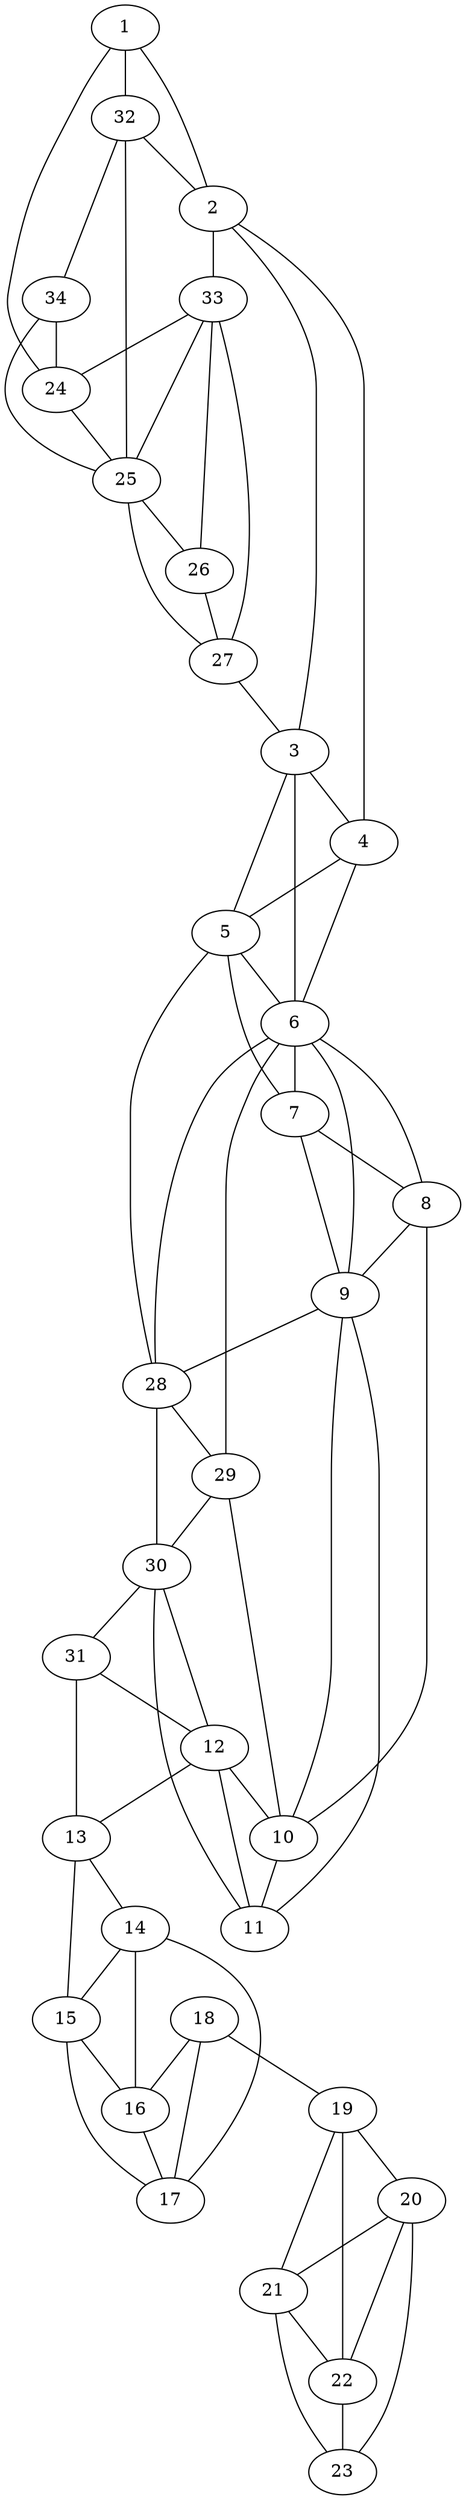 graph pdb1h7k {
	1	 [aaLength=12,
		sequence=VWFLEKLAHFDR,
		type=0];
	2	 [aaLength=5,
		sequence=KIFSE,
		type=0];
	1 -- 2	 [distance0="47.47147",
		frequency=1,
		type0=1];
	24	 [aaLength=10,
		sequence=SGAFGTFTVT,
		type=1];
	1 -- 24	 [distance0="67.82289",
		frequency=1,
		type0=2];
	32	 [aaLength=10,
		sequence=SGAFGTFTVT,
		type=1];
	1 -- 32	 [distance0="67.82289",
		frequency=1,
		type0=3];
	3	 [aaLength=3,
		sequence=PLK,
		type=0];
	2 -- 3	 [distance0="67.07055",
		frequency=1,
		type0=2];
	4	 [aaLength=10,
		sequence=FPDLNHIVKR,
		type=0];
	2 -- 4	 [distance0="71.82993",
		frequency=1,
		type0=3];
	33	 [aaLength=10,
		sequence=TEMFARFSTV,
		type=1];
	2 -- 33	 [distance0="4.0",
		frequency=1,
		type0=4];
	5	 [aaLength=11,
		sequence=MAYKWDFFSHL,
		type=0];
	3 -- 5	 [distance0="27.96456",
		frequency=1,
		type0=2];
	3 -- 4	 [distance0="8.271446",
		distance1="0.0",
		frequency=2,
		type0=1,
		type1=5];
	6	 [aaLength=3,
		sequence=PES,
		type=0];
	3 -- 6	 [distance0="35.19366",
		frequency=1,
		type0=3];
	4 -- 5	 [distance0="20.97616",
		distance1="8.0",
		frequency=2,
		type0=2,
		type1=4];
	4 -- 6	 [distance0="29.83376",
		frequency=1,
		type0=3];
	5 -- 6	 [distance0="11.84002",
		distance1="0.0",
		frequency=2,
		type0=1,
		type1=5];
	7	 [aaLength=10,
		sequence=LHQLTIDMSD,
		type=0];
	5 -- 7	 [distance0="17.17288",
		frequency=1,
		type0=2];
	6 -- 7	 [distance0="8.008413",
		distance1="0.0",
		frequency=2,
		type0=1,
		type1=5];
	8	 [aaLength=4,
		sequence=RGLP,
		type=0];
	6 -- 8	 [distance0="22.44959",
		frequency=1,
		type0=3];
	7 -- 8	 [distance0="14.81411",
		distance1="0.0",
		frequency=2,
		type0=2,
		type1=5];
	9	 [aaLength=5,
		sequence=YRFVH,
		type=0];
	8 -- 9	 [distance0="12.65074",
		distance1="2.0",
		frequency=2,
		type0=1,
		type1=4];
	9 -- 6	 [distance0="32.67544",
		frequency=1,
		type0=3];
	9 -- 7	 [distance0="25.67371",
		frequency=1,
		type0=2];
	28	 [aaLength=2,
		sequence=FG,
		type=1];
	9 -- 28	 [distance0="1.0",
		frequency=1,
		type0=4];
	10	 [aaLength=12,
		sequence=DDEAEALVGKDR,
		type=0];
	11	 [aaLength=13,
		sequence=SSQRDLFEAIERG,
		type=0];
	10 -- 11	 [distance0="23.66263",
		distance1="1.0",
		frequency=2,
		type0=1,
		type1=4];
	10 -- 8	 [distance0="44.55019",
		frequency=1,
		type0=3];
	10 -- 9	 [distance0="42.03718",
		frequency=1,
		type0=2];
	11 -- 9	 [distance0="51.04755",
		frequency=1,
		type0=3];
	30	 [aaLength=10,
		sequence=WKLQIQIMPE,
		type=1];
	11 -- 30	 [distance0="4.0",
		frequency=1,
		type0=4];
	12	 [aaLength=5,
		sequence=EASTV,
		type=0];
	12 -- 10	 [distance0="48.20521",
		frequency=1,
		type0=3];
	12 -- 11	 [distance0="32.47672",
		frequency=1,
		type0=1];
	13	 [aaLength=6,
		sequence=YFSDVE,
		type=0];
	12 -- 13	 [distance0="37.31389",
		frequency=1,
		type0=2];
	14	 [aaLength=8,
		sequence=KMLQGRLF,
		type=0];
	13 -- 14	 [distance0="25.62148",
		distance1="18.0",
		frequency=2,
		type0=1,
		type1=4];
	15	 [aaLength=9,
		sequence=DAHRYRLGV,
		type=0];
	13 -- 15	 [distance0="37.68702",
		frequency=1,
		type0=3];
	14 -- 15	 [distance0="14.47243",
		distance1="3.0",
		frequency=2,
		type0=1,
		type1=4];
	16	 [aaLength=5,
		sequence=HHQIP,
		type=0];
	14 -- 16	 [distance0="25.57142",
		frequency=1,
		type0=2];
	15 -- 16	 [distance0="14.27967",
		distance1="1.0",
		frequency=2,
		type0=1,
		type1=4];
	17	 [aaLength=5,
		sequence=PVNAP,
		type=0];
	16 -- 17	 [distance0="9.331276",
		distance1="0.0",
		frequency=2,
		type0=1,
		type1=5];
	17 -- 14	 [distance0="29.02919",
		frequency=1,
		type0=3];
	17 -- 15	 [distance0="21.01218",
		frequency=1,
		type0=2];
	18	 [aaLength=5,
		sequence=PDFKE,
		type=0];
	18 -- 16	 [distance0="46.2451",
		frequency=1,
		type0=3];
	18 -- 17	 [distance0="43.56845",
		frequency=1,
		type0=1];
	19	 [aaLength=5,
		sequence=HREDE,
		type=0];
	18 -- 19	 [distance0="44.06693",
		distance1="13.0",
		frequency=2,
		type0=2,
		type1=4];
	20	 [aaLength=9,
		sequence=SQPRALYEL,
		type=0];
	19 -- 20	 [distance0="20.58574",
		distance1="3.0",
		frequency=2,
		type0=1,
		type1=4];
	21	 [aaLength=17,
		sequence=DDEHQRMFARIAGELSQ,
		type=0];
	19 -- 21	 [distance0="30.42705",
		frequency=1,
		type0=2];
	22	 [aaLength=16,
		sequence=KETQQRQIDLFTKVHP,
		type=0];
	19 -- 22	 [distance0="40.80538",
		frequency=1,
		type0=3];
	20 -- 21	 [distance0="13.60397",
		distance1="2.0",
		frequency=2,
		type0=1,
		type1=4];
	20 -- 22	 [distance0="32.65325",
		frequency=1,
		type0=3];
	21 -- 22	 [distance0="22.54121",
		distance1="2.0",
		frequency=2,
		type0=2,
		type1=4];
	23	 [aaLength=15,
		sequence=PEYGAGVEKAIKVLE,
		type=0];
	22 -- 23	 [distance0="17.68954",
		distance1="0.0",
		frequency=2,
		type0=1,
		type1=5];
	23 -- 20	 [distance0="46.2973",
		frequency=1,
		type0=3];
	23 -- 21	 [distance0="34.28677",
		frequency=1,
		type0=2];
	25	 [aaLength=10,
		sequence=TEMFARFSTV,
		type=1];
	24 -- 25	 [distance0="28.0",
		frequency=1,
		type0=3];
	26	 [aaLength=9,
		sequence=GFALKFYTE,
		type=1];
	25 -- 26	 [distance0="24.0",
		distance1="14.0",
		frequency=2,
		type0=2,
		type1=4];
	25 -- 33	 [distance0="0.0",
		frequency=1,
		type0=1];
	27	 [aaLength=8,
		sequence=NWDMVGNN,
		type=1];
	26 -- 27	 [distance0="11.0",
		distance1="2.0",
		frequency=2,
		type0=1,
		type1=4];
	27 -- 3	 [distance0="8.0",
		frequency=1,
		type0=4];
	27 -- 25	 [distance0="35.0",
		frequency=1,
		type0=2];
	27 -- 33	 [distance0="35.0",
		frequency=1,
		type0=3];
	28 -- 5	 [distance0="61.77046",
		frequency=1,
		type0=3];
	28 -- 6	 [distance0="57.76902",
		frequency=1,
		type0=2];
	29	 [aaLength=10,
		sequence=FWVKFHYRCQ,
		type=1];
	28 -- 29	 [distance0="15.0",
		distance1="13.0",
		frequency=2,
		type0=1,
		type1=4];
	29 -- 10	 [distance0="7.0",
		frequency=1,
		type0=4];
	29 -- 6	 [distance0="65.6678",
		frequency=1,
		type0=3];
	29 -- 30	 [distance0="47.0",
		frequency=1,
		type0=2];
	30 -- 12	 [distance0="1.0",
		frequency=1,
		type0=4];
	30 -- 28	 [distance0="62.0",
		frequency=1,
		type0=3];
	31	 [aaLength=10,
		sequence=DVGYFELNRN,
		type=1];
	30 -- 31	 [distance0="35.0",
		frequency=1,
		type0=1];
	31 -- 12	 [distance0="69.15697",
		frequency=1,
		type0=2];
	31 -- 13	 [distance0="70.49162",
		distance1="3.0",
		frequency=2,
		type0=3,
		type1=4];
	32 -- 2	 [distance0="9.0",
		frequency=1,
		type0=4];
	32 -- 25	 [distance0="28.0",
		frequency=1,
		type0=3];
	34	 [aaLength=10,
		sequence=SGAFGTFTVT,
		type=1];
	32 -- 34	 [distance0="0.0",
		frequency=1,
		type0=2];
	33 -- 24	 [distance0="28.0",
		frequency=1,
		type0=3];
	33 -- 26	 [distance0="24.0",
		frequency=1,
		type0=2];
	34 -- 24	 [distance0="0.0",
		frequency=1,
		type0=1];
	34 -- 25	 [distance0="28.0",
		frequency=1,
		type0=3];
}
